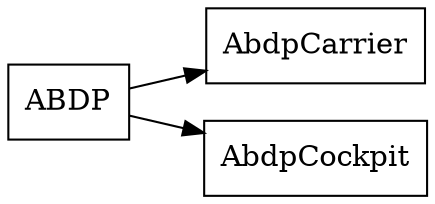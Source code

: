 digraph abdp {
    rankdir = LR;
    Node [shape = r];
    "ABDP" -> "AbdpCarrier";
    "ABDP" -> "AbdpCockpit";
   

}